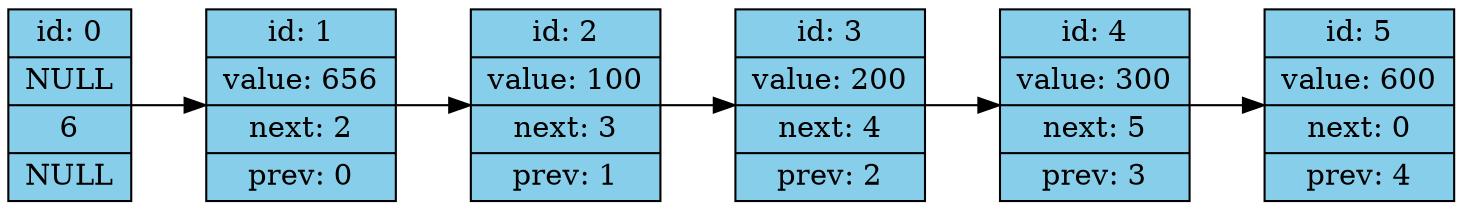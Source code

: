 digraph structs {
  rankdir=LR;    
cell0 [style= "filled" , color= "black", fillcolor= "skyblue", shape=record,label=" id: 0 | NULL | 6 | NULL " ];
  cell1 [style= "filled" , color= "black", fillcolor= "skyblue", shape=record,label=" id: 1 | value:   656 | next:     2 | prev:     0" ];
  cell2 [style= "filled" , color= "black", fillcolor= "skyblue", shape=record,label=" id: 2 | value:   100 | next:     3 | prev:     1" ];
  cell3 [style= "filled" , color= "black", fillcolor= "skyblue", shape=record,label=" id: 3 | value:   200 | next:     4 | prev:     2" ];
  cell4 [style= "filled" , color= "black", fillcolor= "skyblue", shape=record,label=" id: 4 | value:   300 | next:     5 | prev:     3" ];
  cell5 [style= "filled" , color= "black", fillcolor= "skyblue", shape=record,label=" id: 5 | value:   600 | next:     0 | prev:     4" ];
  cell0 -> cell1 -> cell2 -> cell3 -> cell4 -> cell5;
}
